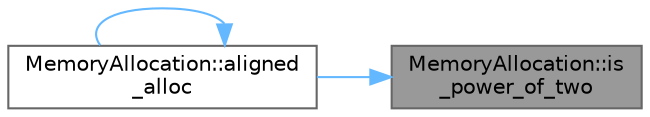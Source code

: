 digraph "MemoryAllocation::is_power_of_two"
{
 // LATEX_PDF_SIZE
  bgcolor="transparent";
  edge [fontname=Helvetica,fontsize=10,labelfontname=Helvetica,labelfontsize=10];
  node [fontname=Helvetica,fontsize=10,shape=box,height=0.2,width=0.4];
  rankdir="RL";
  Node1 [id="Node000001",label="MemoryAllocation::is\l_power_of_two",height=0.2,width=0.4,color="gray40", fillcolor="grey60", style="filled", fontcolor="black",tooltip=" "];
  Node1 -> Node2 [id="edge1_Node000001_Node000002",dir="back",color="steelblue1",style="solid",tooltip=" "];
  Node2 [id="Node000002",label="MemoryAllocation::aligned\l_alloc",height=0.2,width=0.4,color="grey40", fillcolor="white", style="filled",URL="$namespaceMemoryAllocation.html#ad8cfa2ce9bd9f5846eef3c9f6a9f7eeb",tooltip="Aligned memory allocation compatible across platforms."];
  Node2 -> Node2 [id="edge2_Node000002_Node000002",dir="back",color="steelblue1",style="solid",tooltip=" "];
}
